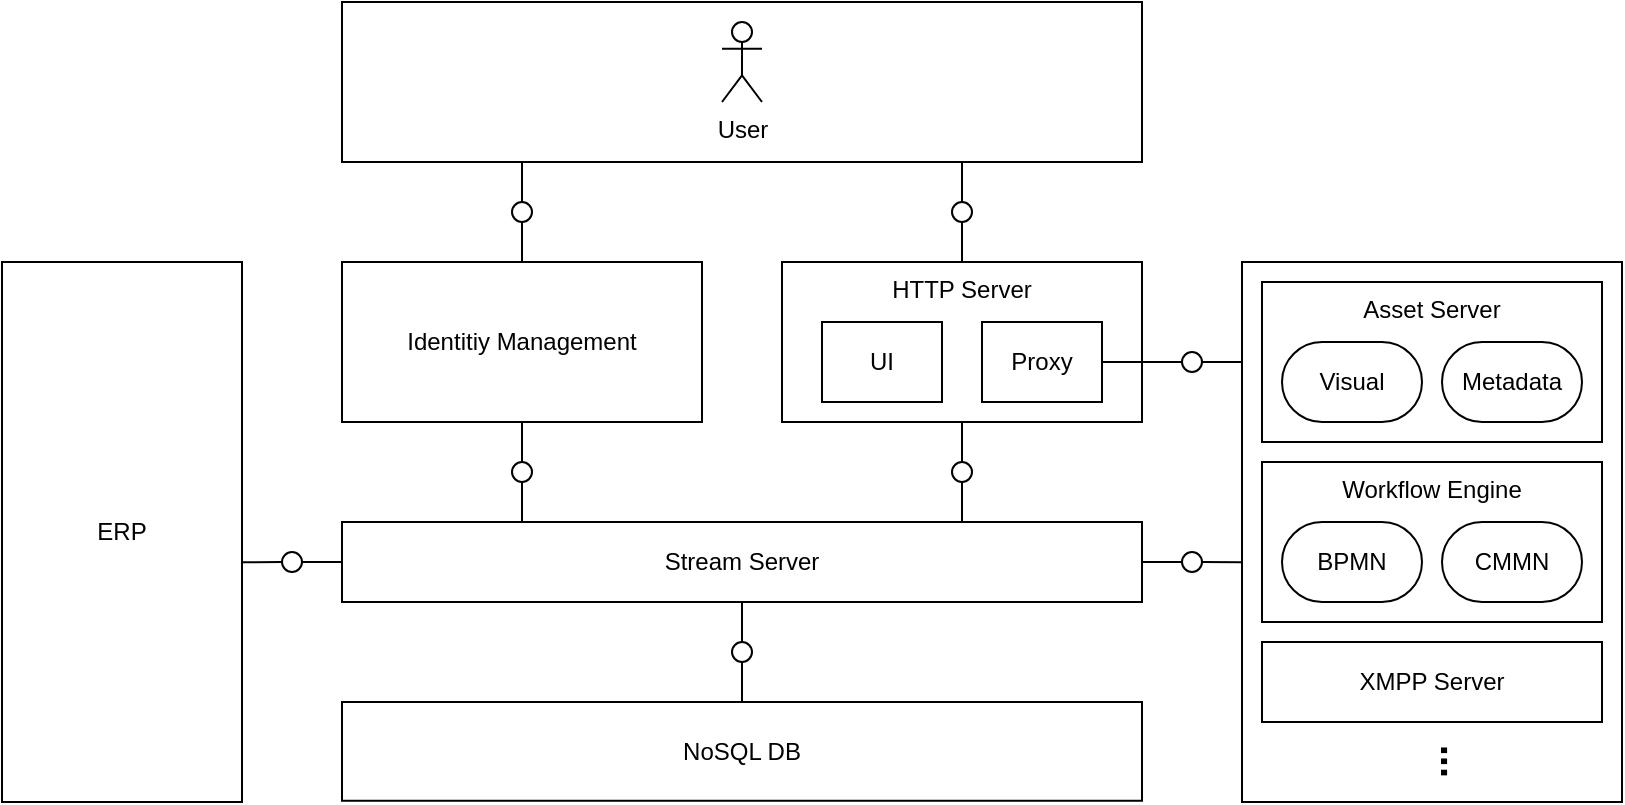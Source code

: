 <mxfile version="13.2.4" type="github">
  <diagram id="8TGCa_ktwGSLHj1pzFkR" name="Page-1">
    <mxGraphModel dx="372" dy="208" grid="1" gridSize="10" guides="1" tooltips="1" connect="1" arrows="1" fold="1" page="1" pageScale="1" pageWidth="850" pageHeight="1100" math="0" shadow="0">
      <root>
        <mxCell id="0" />
        <mxCell id="1" parent="0" />
        <mxCell id="qzlA5_UaND0cFiVb6v2D-30" value="XMPP Server" style="rounded=0;whiteSpace=wrap;html=1;" vertex="1" parent="1">
          <mxGeometry x="650" y="210" width="190" height="270" as="geometry" />
        </mxCell>
        <mxCell id="qzlA5_UaND0cFiVb6v2D-23" value="Asset Server" style="rounded=0;whiteSpace=wrap;html=1;verticalAlign=top;" vertex="1" parent="1">
          <mxGeometry x="660" y="220" width="170" height="80" as="geometry" />
        </mxCell>
        <mxCell id="qzlA5_UaND0cFiVb6v2D-3" value="" style="rounded=0;whiteSpace=wrap;html=1;points=[[0.225,1],[0.775,1]]" vertex="1" parent="1">
          <mxGeometry x="200" y="80" width="400" height="80" as="geometry" />
        </mxCell>
        <mxCell id="qzlA5_UaND0cFiVb6v2D-2" value="User" style="shape=umlActor;verticalLabelPosition=bottom;labelBackgroundColor=#ffffff;verticalAlign=top;html=1;outlineConnect=0;" vertex="1" parent="1">
          <mxGeometry x="390" y="90" width="20" height="40" as="geometry" />
        </mxCell>
        <mxCell id="qzlA5_UaND0cFiVb6v2D-10" value="Identitiy Management" style="rounded=0;whiteSpace=wrap;html=1;" vertex="1" parent="1">
          <mxGeometry x="200" y="210" width="180" height="80" as="geometry" />
        </mxCell>
        <mxCell id="qzlA5_UaND0cFiVb6v2D-12" value="HTTP Server" style="rounded=0;whiteSpace=wrap;html=1;verticalAlign=top;" vertex="1" parent="1">
          <mxGeometry x="420" y="210" width="180" height="80" as="geometry" />
        </mxCell>
        <mxCell id="qzlA5_UaND0cFiVb6v2D-14" value="UI" style="rounded=0;whiteSpace=wrap;html=1;" vertex="1" parent="1">
          <mxGeometry x="440" y="240" width="60" height="40" as="geometry" />
        </mxCell>
        <mxCell id="qzlA5_UaND0cFiVb6v2D-15" value="Proxy" style="rounded=0;whiteSpace=wrap;html=1;" vertex="1" parent="1">
          <mxGeometry x="520" y="240" width="60" height="40" as="geometry" />
        </mxCell>
        <mxCell id="qzlA5_UaND0cFiVb6v2D-18" value="Stream Server" style="rounded=0;whiteSpace=wrap;html=1;points=[[0.225,0],[0.775,0],[0.5,1]]" vertex="1" parent="1">
          <mxGeometry x="200" y="340" width="400" height="40" as="geometry" />
        </mxCell>
        <mxCell id="qzlA5_UaND0cFiVb6v2D-19" value="NoSQL DB" style="rounded=0;whiteSpace=wrap;html=1;" vertex="1" parent="1">
          <mxGeometry x="200" y="430" width="400" height="49.38" as="geometry" />
        </mxCell>
        <mxCell id="qzlA5_UaND0cFiVb6v2D-20" value="Metadata" style="rounded=1;whiteSpace=wrap;html=1;arcSize=50;" vertex="1" parent="1">
          <mxGeometry x="750" y="250" width="70" height="40" as="geometry" />
        </mxCell>
        <mxCell id="qzlA5_UaND0cFiVb6v2D-21" value="Visual" style="rounded=1;whiteSpace=wrap;html=1;arcSize=50;" vertex="1" parent="1">
          <mxGeometry x="670" y="250" width="70" height="40" as="geometry" />
        </mxCell>
        <mxCell id="qzlA5_UaND0cFiVb6v2D-26" value="Workflow Engine" style="rounded=0;whiteSpace=wrap;html=1;verticalAlign=top;" vertex="1" parent="1">
          <mxGeometry x="660" y="310" width="170" height="80" as="geometry" />
        </mxCell>
        <mxCell id="qzlA5_UaND0cFiVb6v2D-27" value="CMMN" style="rounded=1;whiteSpace=wrap;html=1;arcSize=50;" vertex="1" parent="1">
          <mxGeometry x="750" y="340" width="70" height="40" as="geometry" />
        </mxCell>
        <mxCell id="qzlA5_UaND0cFiVb6v2D-28" value="BPMN" style="rounded=1;whiteSpace=wrap;html=1;arcSize=50;" vertex="1" parent="1">
          <mxGeometry x="670" y="340" width="70" height="40" as="geometry" />
        </mxCell>
        <mxCell id="qzlA5_UaND0cFiVb6v2D-32" value="ERP" style="rounded=0;whiteSpace=wrap;html=1;" vertex="1" parent="1">
          <mxGeometry x="30" y="210" width="120" height="270" as="geometry" />
        </mxCell>
        <mxCell id="qzlA5_UaND0cFiVb6v2D-33" value="..." style="rounded=0;whiteSpace=wrap;html=1;fontStyle=1;fontSize=20;verticalAlign=middle;rotation=90;strokeColor=none;fillColor=none;" vertex="1" parent="1">
          <mxGeometry x="738" y="440" width="40" height="39.38" as="geometry" />
        </mxCell>
        <mxCell id="qzlA5_UaND0cFiVb6v2D-29" value="XMPP Server" style="rounded=0;whiteSpace=wrap;html=1;" vertex="1" parent="1">
          <mxGeometry x="660" y="400" width="170" height="40" as="geometry" />
        </mxCell>
        <mxCell id="qzlA5_UaND0cFiVb6v2D-34" value="" style="endArrow=none;html=1;fontSize=15;exitX=0.5;exitY=0;exitDx=0;exitDy=0;entryX=0.225;entryY=1;entryDx=0;entryDy=0;" edge="1" parent="1" source="qzlA5_UaND0cFiVb6v2D-35" target="qzlA5_UaND0cFiVb6v2D-3">
          <mxGeometry width="50" height="50" relative="1" as="geometry">
            <mxPoint x="180" y="220" as="sourcePoint" />
            <mxPoint x="240" y="185" as="targetPoint" />
          </mxGeometry>
        </mxCell>
        <mxCell id="qzlA5_UaND0cFiVb6v2D-35" value="" style="ellipse;whiteSpace=wrap;html=1;aspect=fixed;fillColor=none;fontSize=15;" vertex="1" parent="1">
          <mxGeometry x="285" y="180" width="10" height="10" as="geometry" />
        </mxCell>
        <mxCell id="qzlA5_UaND0cFiVb6v2D-39" value="" style="endArrow=none;html=1;fontSize=15;exitX=0.5;exitY=0;exitDx=0;exitDy=0;entryX=0.5;entryY=1;entryDx=0;entryDy=0;" edge="1" parent="1" source="qzlA5_UaND0cFiVb6v2D-10" target="qzlA5_UaND0cFiVb6v2D-35">
          <mxGeometry width="50" height="50" relative="1" as="geometry">
            <mxPoint x="290" y="190" as="sourcePoint" />
            <mxPoint x="290" y="170" as="targetPoint" />
          </mxGeometry>
        </mxCell>
        <mxCell id="qzlA5_UaND0cFiVb6v2D-46" value="" style="endArrow=none;html=1;fontSize=15;exitX=0.5;exitY=0;exitDx=0;exitDy=0;entryX=0.775;entryY=1;entryDx=0;entryDy=0;" edge="1" parent="1" source="qzlA5_UaND0cFiVb6v2D-47" target="qzlA5_UaND0cFiVb6v2D-3">
          <mxGeometry width="50" height="50" relative="1" as="geometry">
            <mxPoint x="295" y="230" as="sourcePoint" />
            <mxPoint x="395" y="170" as="targetPoint" />
          </mxGeometry>
        </mxCell>
        <mxCell id="qzlA5_UaND0cFiVb6v2D-47" value="" style="ellipse;whiteSpace=wrap;html=1;aspect=fixed;fillColor=none;fontSize=15;" vertex="1" parent="1">
          <mxGeometry x="505" y="180" width="10" height="10" as="geometry" />
        </mxCell>
        <mxCell id="qzlA5_UaND0cFiVb6v2D-48" value="" style="endArrow=none;html=1;fontSize=15;exitX=0.5;exitY=0;exitDx=0;exitDy=0;entryX=0.5;entryY=1;entryDx=0;entryDy=0;" edge="1" parent="1" target="qzlA5_UaND0cFiVb6v2D-47" source="qzlA5_UaND0cFiVb6v2D-12">
          <mxGeometry width="50" height="50" relative="1" as="geometry">
            <mxPoint x="395" y="220" as="sourcePoint" />
            <mxPoint x="405" y="180" as="targetPoint" />
          </mxGeometry>
        </mxCell>
        <mxCell id="qzlA5_UaND0cFiVb6v2D-49" value="" style="endArrow=none;html=1;fontSize=15;exitX=0.5;exitY=0;exitDx=0;exitDy=0;entryX=0.5;entryY=1;entryDx=0;entryDy=0;" edge="1" parent="1" source="qzlA5_UaND0cFiVb6v2D-50" target="qzlA5_UaND0cFiVb6v2D-10">
          <mxGeometry width="50" height="50" relative="1" as="geometry">
            <mxPoint x="190" y="314" as="sourcePoint" />
            <mxPoint x="300" y="254" as="targetPoint" />
          </mxGeometry>
        </mxCell>
        <mxCell id="qzlA5_UaND0cFiVb6v2D-50" value="" style="ellipse;whiteSpace=wrap;html=1;aspect=fixed;fillColor=none;fontSize=15;" vertex="1" parent="1">
          <mxGeometry x="285" y="310" width="10" height="10" as="geometry" />
        </mxCell>
        <mxCell id="qzlA5_UaND0cFiVb6v2D-51" value="" style="endArrow=none;html=1;fontSize=15;exitX=0.225;exitY=0;exitDx=0;exitDy=0;entryX=0.5;entryY=1;entryDx=0;entryDy=0;" edge="1" parent="1" target="qzlA5_UaND0cFiVb6v2D-50" source="qzlA5_UaND0cFiVb6v2D-18">
          <mxGeometry width="50" height="50" relative="1" as="geometry">
            <mxPoint x="300" y="304" as="sourcePoint" />
            <mxPoint x="300" y="264" as="targetPoint" />
          </mxGeometry>
        </mxCell>
        <mxCell id="qzlA5_UaND0cFiVb6v2D-53" value="" style="ellipse;whiteSpace=wrap;html=1;aspect=fixed;fillColor=none;fontSize=15;" vertex="1" parent="1">
          <mxGeometry x="505" y="310" width="10" height="10" as="geometry" />
        </mxCell>
        <mxCell id="qzlA5_UaND0cFiVb6v2D-54" value="" style="endArrow=none;html=1;fontSize=15;exitX=0.5;exitY=0;exitDx=0;exitDy=0;entryX=0.5;entryY=1;entryDx=0;entryDy=0;" edge="1" parent="1" source="qzlA5_UaND0cFiVb6v2D-53" target="qzlA5_UaND0cFiVb6v2D-12">
          <mxGeometry width="50" height="50" relative="1" as="geometry">
            <mxPoint x="300" y="350" as="sourcePoint" />
            <mxPoint x="300" y="330" as="targetPoint" />
          </mxGeometry>
        </mxCell>
        <mxCell id="qzlA5_UaND0cFiVb6v2D-55" value="" style="endArrow=none;html=1;fontSize=15;exitX=0.775;exitY=0;exitDx=0;exitDy=0;entryX=0.5;entryY=1;entryDx=0;entryDy=0;" edge="1" parent="1" source="qzlA5_UaND0cFiVb6v2D-18" target="qzlA5_UaND0cFiVb6v2D-53">
          <mxGeometry width="50" height="50" relative="1" as="geometry">
            <mxPoint x="520" y="320" as="sourcePoint" />
            <mxPoint x="520" y="300.0" as="targetPoint" />
          </mxGeometry>
        </mxCell>
        <mxCell id="qzlA5_UaND0cFiVb6v2D-56" value="" style="ellipse;whiteSpace=wrap;html=1;aspect=fixed;fillColor=none;fontSize=15;" vertex="1" parent="1">
          <mxGeometry x="395" y="400" width="10" height="10" as="geometry" />
        </mxCell>
        <mxCell id="qzlA5_UaND0cFiVb6v2D-57" value="" style="endArrow=none;html=1;fontSize=15;exitX=0.5;exitY=0;exitDx=0;exitDy=0;entryX=0.5;entryY=1;entryDx=0;entryDy=0;" edge="1" parent="1" source="qzlA5_UaND0cFiVb6v2D-56" target="qzlA5_UaND0cFiVb6v2D-18">
          <mxGeometry width="50" height="50" relative="1" as="geometry">
            <mxPoint x="190" y="440" as="sourcePoint" />
            <mxPoint x="370" y="400" as="targetPoint" />
          </mxGeometry>
        </mxCell>
        <mxCell id="qzlA5_UaND0cFiVb6v2D-58" value="" style="endArrow=none;html=1;fontSize=15;entryX=0.5;entryY=1;entryDx=0;entryDy=0;exitX=0.5;exitY=0;exitDx=0;exitDy=0;" edge="1" parent="1" target="qzlA5_UaND0cFiVb6v2D-56" source="qzlA5_UaND0cFiVb6v2D-19">
          <mxGeometry width="50" height="50" relative="1" as="geometry">
            <mxPoint x="370" y="420" as="sourcePoint" />
            <mxPoint x="410" y="390.0" as="targetPoint" />
          </mxGeometry>
        </mxCell>
        <mxCell id="qzlA5_UaND0cFiVb6v2D-60" value="" style="ellipse;whiteSpace=wrap;html=1;aspect=fixed;fillColor=none;fontSize=15;" vertex="1" parent="1">
          <mxGeometry x="620" y="255" width="10" height="10" as="geometry" />
        </mxCell>
        <mxCell id="qzlA5_UaND0cFiVb6v2D-61" value="" style="ellipse;whiteSpace=wrap;html=1;aspect=fixed;fillColor=none;fontSize=15;" vertex="1" parent="1">
          <mxGeometry x="620" y="355" width="10" height="10" as="geometry" />
        </mxCell>
        <mxCell id="qzlA5_UaND0cFiVb6v2D-62" value="" style="endArrow=none;html=1;fontSize=15;exitX=1;exitY=0.5;exitDx=0;exitDy=0;entryX=0;entryY=0.5;entryDx=0;entryDy=0;" edge="1" parent="1" source="qzlA5_UaND0cFiVb6v2D-15" target="qzlA5_UaND0cFiVb6v2D-60">
          <mxGeometry width="50" height="50" relative="1" as="geometry">
            <mxPoint x="580" y="360" as="sourcePoint" />
            <mxPoint x="630" y="310" as="targetPoint" />
          </mxGeometry>
        </mxCell>
        <mxCell id="qzlA5_UaND0cFiVb6v2D-63" value="" style="endArrow=none;html=1;fontSize=15;entryX=0;entryY=0.5;entryDx=0;entryDy=0;" edge="1" parent="1" source="qzlA5_UaND0cFiVb6v2D-18" target="qzlA5_UaND0cFiVb6v2D-61">
          <mxGeometry width="50" height="50" relative="1" as="geometry">
            <mxPoint x="610" y="340" as="sourcePoint" />
            <mxPoint x="630" y="270" as="targetPoint" />
          </mxGeometry>
        </mxCell>
        <mxCell id="qzlA5_UaND0cFiVb6v2D-64" value="" style="endArrow=none;html=1;fontSize=15;exitX=1;exitY=0.5;exitDx=0;exitDy=0;entryX=0;entryY=0.556;entryDx=0;entryDy=0;entryPerimeter=0;" edge="1" parent="1" source="qzlA5_UaND0cFiVb6v2D-61" target="qzlA5_UaND0cFiVb6v2D-30">
          <mxGeometry width="50" height="50" relative="1" as="geometry">
            <mxPoint x="590" y="270" as="sourcePoint" />
            <mxPoint x="640" y="360" as="targetPoint" />
          </mxGeometry>
        </mxCell>
        <mxCell id="qzlA5_UaND0cFiVb6v2D-65" value="" style="endArrow=none;html=1;fontSize=15;entryX=1;entryY=0.5;entryDx=0;entryDy=0;exitX=0;exitY=0.185;exitDx=0;exitDy=0;exitPerimeter=0;" edge="1" parent="1" source="qzlA5_UaND0cFiVb6v2D-30" target="qzlA5_UaND0cFiVb6v2D-60">
          <mxGeometry width="50" height="50" relative="1" as="geometry">
            <mxPoint x="580" y="360" as="sourcePoint" />
            <mxPoint x="630" y="310" as="targetPoint" />
          </mxGeometry>
        </mxCell>
        <mxCell id="qzlA5_UaND0cFiVb6v2D-69" value="" style="ellipse;whiteSpace=wrap;html=1;aspect=fixed;fillColor=none;fontSize=15;" vertex="1" parent="1">
          <mxGeometry x="170" y="355" width="10" height="10" as="geometry" />
        </mxCell>
        <mxCell id="qzlA5_UaND0cFiVb6v2D-70" value="" style="endArrow=none;html=1;fontSize=15;entryX=0;entryY=0.5;entryDx=0;entryDy=0;exitX=1;exitY=0.556;exitDx=0;exitDy=0;exitPerimeter=0;" edge="1" parent="1" source="qzlA5_UaND0cFiVb6v2D-32" target="qzlA5_UaND0cFiVb6v2D-69">
          <mxGeometry width="50" height="50" relative="1" as="geometry">
            <mxPoint x="180" y="430" as="sourcePoint" />
            <mxPoint x="230" y="380" as="targetPoint" />
          </mxGeometry>
        </mxCell>
        <mxCell id="qzlA5_UaND0cFiVb6v2D-71" value="" style="endArrow=none;html=1;fontSize=15;entryX=1;entryY=0.5;entryDx=0;entryDy=0;" edge="1" parent="1" source="qzlA5_UaND0cFiVb6v2D-18" target="qzlA5_UaND0cFiVb6v2D-69">
          <mxGeometry width="50" height="50" relative="1" as="geometry">
            <mxPoint x="180" y="440" as="sourcePoint" />
            <mxPoint x="230" y="390" as="targetPoint" />
          </mxGeometry>
        </mxCell>
      </root>
    </mxGraphModel>
  </diagram>
</mxfile>
